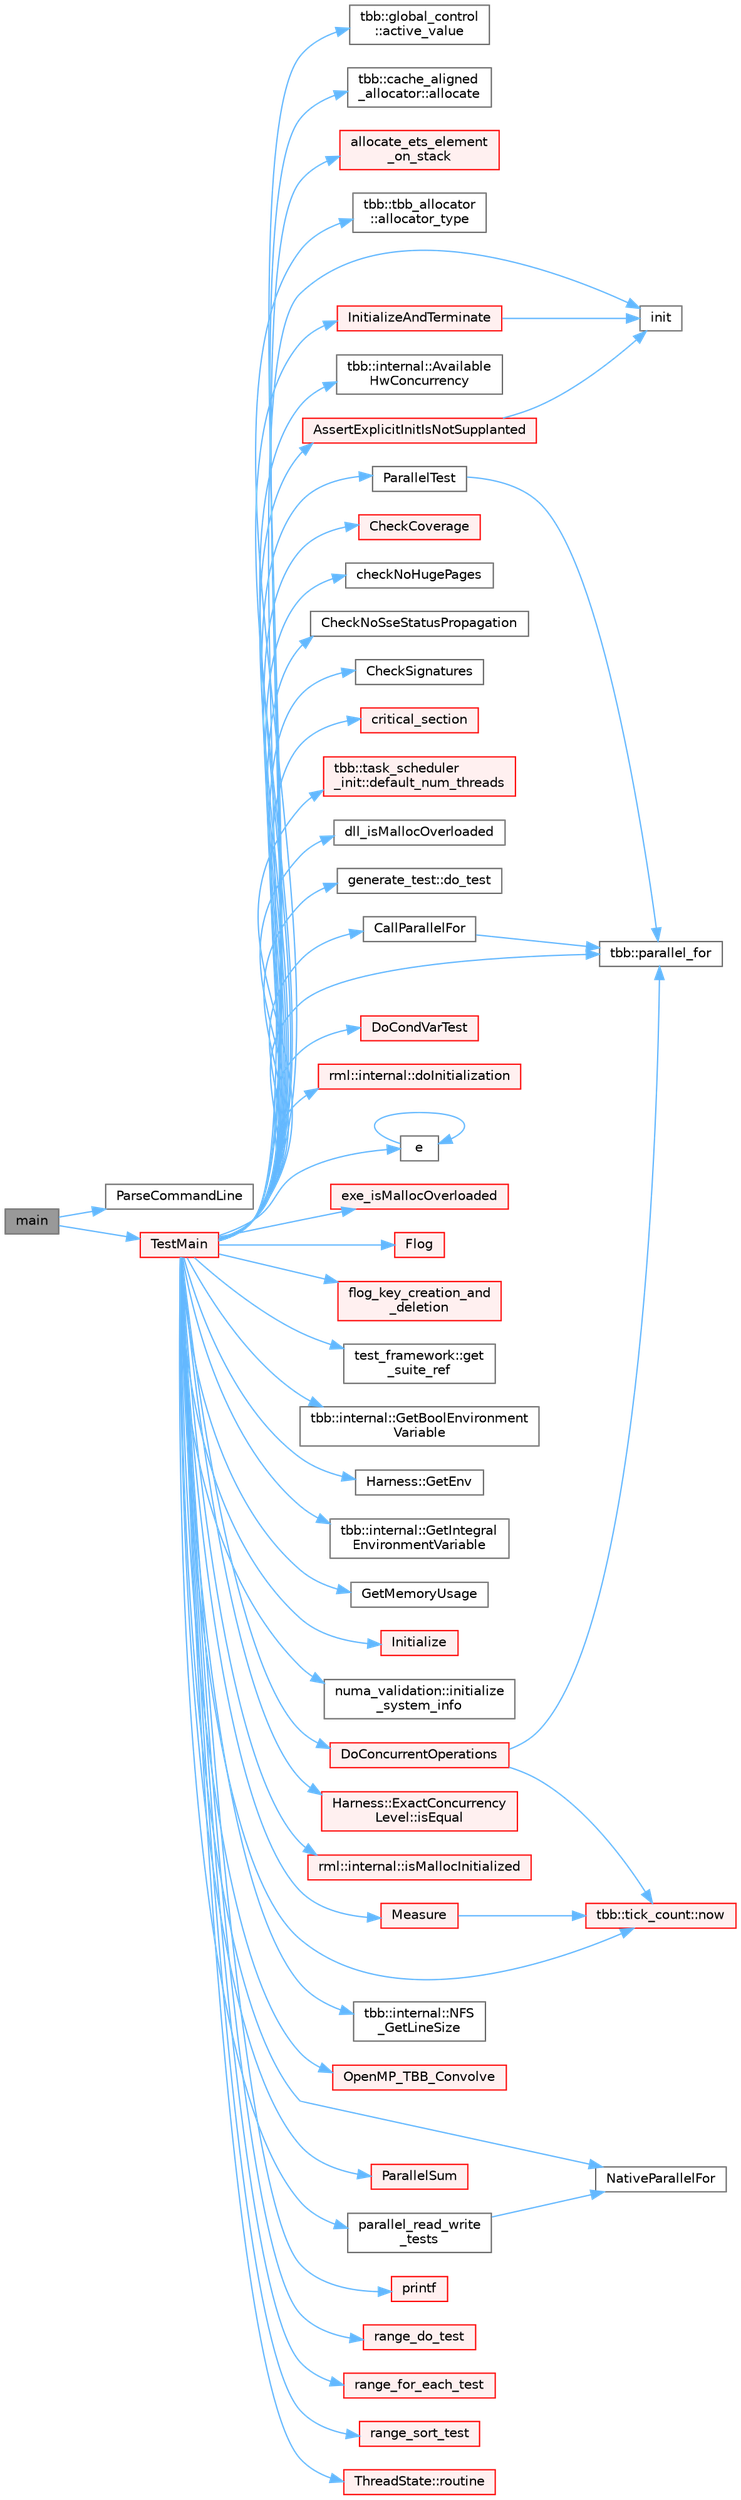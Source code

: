digraph "main"
{
 // LATEX_PDF_SIZE
  bgcolor="transparent";
  edge [fontname=Helvetica,fontsize=10,labelfontname=Helvetica,labelfontsize=10];
  node [fontname=Helvetica,fontsize=10,shape=box,height=0.2,width=0.4];
  rankdir="LR";
  Node1 [id="Node000001",label="main",height=0.2,width=0.4,color="gray40", fillcolor="grey60", style="filled", fontcolor="black",tooltip=" "];
  Node1 -> Node2 [id="edge1_Node000001_Node000002",color="steelblue1",style="solid",tooltip=" "];
  Node2 [id="Node000002",label="ParseCommandLine",height=0.2,width=0.4,color="grey40", fillcolor="white", style="filled",URL="$harness_8h.html#afdda6d1c4184e16b014a78ae53ddf958",tooltip="Parse command line of the form \"name [-v] [MinThreads[:MaxThreads]]\""];
  Node1 -> Node3 [id="edge2_Node000001_Node000003",color="steelblue1",style="solid",tooltip=" "];
  Node3 [id="Node000003",label="TestMain",height=0.2,width=0.4,color="red", fillcolor="#FFF0F0", style="filled",URL="$test__yield_8cpp.html#ac7bfd5b2c3dd5c7fdbd14f64c92d9c5f",tooltip="Entry point to a TBB unit test application"];
  Node3 -> Node4 [id="edge3_Node000003_Node000004",color="steelblue1",style="solid",tooltip=" "];
  Node4 [id="Node000004",label="tbb::global_control\l::active_value",height=0.2,width=0.4,color="grey40", fillcolor="white", style="filled",URL="$classtbb_1_1global__control.html#a8451d931cfc205d896ca2da26fe123ff",tooltip=" "];
  Node3 -> Node5 [id="edge4_Node000003_Node000005",color="steelblue1",style="solid",tooltip=" "];
  Node5 [id="Node000005",label="tbb::cache_aligned\l_allocator::allocate",height=0.2,width=0.4,color="grey40", fillcolor="white", style="filled",URL="$classtbb_1_1cache__aligned__allocator.html#a99d05096f80877849cb31d80247e0f85",tooltip="Allocate space for n objects, starting on a cache/sector line."];
  Node3 -> Node6 [id="edge5_Node000003_Node000006",color="steelblue1",style="solid",tooltip=" "];
  Node6 [id="Node000006",label="allocate_ets_element\l_on_stack",height=0.2,width=0.4,color="red", fillcolor="#FFF0F0", style="filled",URL="$test__enumerable__thread__specific_8cpp.html#ae8bbcf97503a446e3c46798333848e18",tooltip=" "];
  Node3 -> Node9 [id="edge6_Node000003_Node000009",color="steelblue1",style="solid",tooltip=" "];
  Node9 [id="Node000009",label="tbb::tbb_allocator\l::allocator_type",height=0.2,width=0.4,color="grey40", fillcolor="white", style="filled",URL="$classtbb_1_1tbb__allocator.html#aa4606cff0156ec4237c1571204851bfb",tooltip="Returns current allocator"];
  Node3 -> Node10 [id="edge7_Node000003_Node000010",color="steelblue1",style="solid",tooltip=" "];
  Node10 [id="Node000010",label="AssertExplicitInitIsNotSupplanted",height=0.2,width=0.4,color="red", fillcolor="#FFF0F0", style="filled",URL="$test__task__scheduler__init_8cpp.html#af56de5039831e1f5b14de45bf3adb486",tooltip=" "];
  Node10 -> Node15 [id="edge8_Node000010_Node000015",color="steelblue1",style="solid",tooltip=" "];
  Node15 [id="Node000015",label="init",height=0.2,width=0.4,color="grey40", fillcolor="white", style="filled",URL="$boing_8c.html#a2858154e2009b0e6e616f313177762bc",tooltip=" "];
  Node3 -> Node16 [id="edge9_Node000003_Node000016",color="steelblue1",style="solid",tooltip=" "];
  Node16 [id="Node000016",label="tbb::internal::Available\lHwConcurrency",height=0.2,width=0.4,color="grey40", fillcolor="white", style="filled",URL="$namespacetbb_1_1internal.html#a5f583dafcd8d7ffeb10905c4eb509cd9",tooltip="Returns maximal parallelism level supported by the current OS configuration."];
  Node3 -> Node17 [id="edge10_Node000003_Node000017",color="steelblue1",style="solid",tooltip=" "];
  Node17 [id="Node000017",label="CallParallelFor",height=0.2,width=0.4,color="grey40", fillcolor="white", style="filled",URL="$test__tbb__fork_8cpp.html#a18c1d131d3b35a857f46a9dc83e54b7b",tooltip=" "];
  Node17 -> Node14 [id="edge11_Node000017_Node000014",color="steelblue1",style="solid",tooltip=" "];
  Node14 [id="Node000014",label="tbb::parallel_for",height=0.2,width=0.4,color="grey40", fillcolor="white", style="filled",URL="$group__algorithms.html#gaa8444c29dc4d2e527a1036717d109aef",tooltip="Parallel iteration over range with default partitioner."];
  Node3 -> Node18 [id="edge12_Node000003_Node000018",color="steelblue1",style="solid",tooltip=" "];
  Node18 [id="Node000018",label="CheckCoverage",height=0.2,width=0.4,color="red", fillcolor="#FFF0F0", style="filled",URL="$test__job__automaton_8cpp.html#af40060993fcb04b66ace0abe8fbfe4a8",tooltip=" "];
  Node3 -> Node57 [id="edge13_Node000003_Node000057",color="steelblue1",style="solid",tooltip=" "];
  Node57 [id="Node000057",label="checkNoHugePages",height=0.2,width=0.4,color="grey40", fillcolor="white", style="filled",URL="$test__malloc__whitebox_8cpp.html#a4781062fd2826b79a8fd958e1142b6d9",tooltip=" "];
  Node3 -> Node58 [id="edge14_Node000003_Node000058",color="steelblue1",style="solid",tooltip=" "];
  Node58 [id="Node000058",label="CheckNoSseStatusPropagation",height=0.2,width=0.4,color="grey40", fillcolor="white", style="filled",URL="$test__fp_8cpp.html#ab9058878e139969c723a64c4b9c74b95",tooltip=" "];
  Node3 -> Node59 [id="edge15_Node000003_Node000059",color="steelblue1",style="solid",tooltip=" "];
  Node59 [id="Node000059",label="CheckSignatures",height=0.2,width=0.4,color="grey40", fillcolor="white", style="filled",URL="$test__thread_8h.html#a90fbe11e28bf779b18b1cb16793b7e3f",tooltip=" "];
  Node3 -> Node60 [id="edge16_Node000003_Node000060",color="steelblue1",style="solid",tooltip=" "];
  Node60 [id="Node000060",label="critical_section",height=0.2,width=0.4,color="red", fillcolor="#FFF0F0", style="filled",URL="$test__semaphores_8cpp.html#a9e8575a006a5de40c127c18f3b9b66d6",tooltip=" "];
  Node3 -> Node65 [id="edge17_Node000003_Node000065",color="steelblue1",style="solid",tooltip=" "];
  Node65 [id="Node000065",label="tbb::task_scheduler\l_init::default_num_threads",height=0.2,width=0.4,color="red", fillcolor="#FFF0F0", style="filled",URL="$classtbb_1_1task__scheduler__init.html#a7177e341a66163cbed948013dbe86c56",tooltip="Returns the number of threads TBB scheduler would create if initialized by default."];
  Node3 -> Node67 [id="edge18_Node000003_Node000067",color="steelblue1",style="solid",tooltip=" "];
  Node67 [id="Node000067",label="dll_isMallocOverloaded",height=0.2,width=0.4,color="grey40", fillcolor="white", style="filled",URL="$test__malloc__atexit_8cpp.html#a34e72681f6a3272b2ec1b53a70baae6a",tooltip=" "];
  Node3 -> Node68 [id="edge19_Node000003_Node000068",color="steelblue1",style="solid",tooltip=" "];
  Node68 [id="Node000068",label="generate_test::do_test",height=0.2,width=0.4,color="grey40", fillcolor="white", style="filled",URL="$classgenerate__test.html#ab6455bd5c2efacbc40155f3d04e79808",tooltip=" "];
  Node3 -> Node69 [id="edge20_Node000003_Node000069",color="steelblue1",style="solid",tooltip=" "];
  Node69 [id="Node000069",label="DoConcurrentOperations",height=0.2,width=0.4,color="red", fillcolor="#FFF0F0", style="filled",URL="$test__concurrent__hash__map_8cpp.html#a9f885540d07008e0b3eebca1fecd77cc",tooltip=" "];
  Node69 -> Node70 [id="edge21_Node000069_Node000070",color="steelblue1",style="solid",tooltip=" "];
  Node70 [id="Node000070",label="tbb::tick_count::now",height=0.2,width=0.4,color="red", fillcolor="#FFF0F0", style="filled",URL="$classtbb_1_1tick__count.html#a74dcecde7431ff4591d7c46fc1d50d7e",tooltip="Return current time."];
  Node69 -> Node14 [id="edge22_Node000069_Node000014",color="steelblue1",style="solid",tooltip=" "];
  Node3 -> Node73 [id="edge23_Node000003_Node000073",color="steelblue1",style="solid",tooltip=" "];
  Node73 [id="Node000073",label="DoCondVarTest",height=0.2,width=0.4,color="red", fillcolor="#FFF0F0", style="filled",URL="$test__condition__variable_8h.html#a2242c33c0bd66b7960e89815ae349fe4",tooltip=" "];
  Node3 -> Node78 [id="edge24_Node000003_Node000078",color="steelblue1",style="solid",tooltip=" "];
  Node78 [id="Node000078",label="rml::internal::doInitialization",height=0.2,width=0.4,color="red", fillcolor="#FFF0F0", style="filled",URL="$namespacerml_1_1internal.html#aad59cc02d849210b00c8587544e44e20",tooltip="Ensures that initMemoryManager() is called once and only once."];
  Node3 -> Node135 [id="edge25_Node000003_Node000135",color="steelblue1",style="solid",tooltip=" "];
  Node135 [id="Node000135",label="e",height=0.2,width=0.4,color="grey40", fillcolor="white", style="filled",URL="$_cwise__array__power__array_8cpp.html#a9cb86ff854760bf91a154f2724a9101d",tooltip=" "];
  Node135 -> Node135 [id="edge26_Node000135_Node000135",color="steelblue1",style="solid",tooltip=" "];
  Node3 -> Node136 [id="edge27_Node000003_Node000136",color="steelblue1",style="solid",tooltip=" "];
  Node136 [id="Node000136",label="exe_isMallocOverloaded",height=0.2,width=0.4,color="red", fillcolor="#FFF0F0", style="filled",URL="$test__malloc__atexit_8cpp.html#aa6371bff5fe3c27706d2f92811403f90",tooltip=" "];
  Node3 -> Node151 [id="edge28_Node000003_Node000151",color="steelblue1",style="solid",tooltip=" "];
  Node151 [id="Node000151",label="Flog",height=0.2,width=0.4,color="red", fillcolor="#FFF0F0", style="filled",URL="$test__parallel__sort_8cpp.html#a362c9c647f35377235a2ed4489737902",tooltip="The main driver for the tests."];
  Node3 -> Node162 [id="edge29_Node000003_Node000162",color="steelblue1",style="solid",tooltip=" "];
  Node162 [id="Node000162",label="flog_key_creation_and\l_deletion",height=0.2,width=0.4,color="red", fillcolor="#FFF0F0", style="filled",URL="$test__enumerable__thread__specific_8cpp.html#ab066ab5501349f3ec5d4932ddba0b144",tooltip=" "];
  Node3 -> Node164 [id="edge30_Node000003_Node000164",color="steelblue1",style="solid",tooltip=" "];
  Node164 [id="Node000164",label="test_framework::get\l_suite_ref",height=0.2,width=0.4,color="grey40", fillcolor="white", style="filled",URL="$namespacetest__framework.html#a1058a7d287cc18b52e31454173d609c7",tooltip=" "];
  Node3 -> Node81 [id="edge31_Node000003_Node000081",color="steelblue1",style="solid",tooltip=" "];
  Node81 [id="Node000081",label="tbb::internal::GetBoolEnvironment\lVariable",height=0.2,width=0.4,color="grey40", fillcolor="white", style="filled",URL="$namespacetbb_1_1internal.html#a97d6c00654cc85d4c072f1a082c8c28a",tooltip=" "];
  Node3 -> Node165 [id="edge32_Node000003_Node000165",color="steelblue1",style="solid",tooltip=" "];
  Node165 [id="Node000165",label="Harness::GetEnv",height=0.2,width=0.4,color="grey40", fillcolor="white", style="filled",URL="$namespace_harness.html#a088ad693af4f25a5b0d97dad282ae93e",tooltip=" "];
  Node3 -> Node166 [id="edge33_Node000003_Node000166",color="steelblue1",style="solid",tooltip=" "];
  Node166 [id="Node000166",label="tbb::internal::GetIntegral\lEnvironmentVariable",height=0.2,width=0.4,color="grey40", fillcolor="white", style="filled",URL="$namespacetbb_1_1internal.html#a9a89752c9101799490d672a1215d942a",tooltip=" "];
  Node3 -> Node167 [id="edge34_Node000003_Node000167",color="steelblue1",style="solid",tooltip=" "];
  Node167 [id="Node000167",label="GetMemoryUsage",height=0.2,width=0.4,color="grey40", fillcolor="white", style="filled",URL="$harness__memory_8h.html#a2d1a7740cfec76c47e123438123dcd0c",tooltip="Return estimate of number of bytes of memory that this program is currently using."];
  Node3 -> Node15 [id="edge35_Node000003_Node000015",color="steelblue1",style="solid",tooltip=" "];
  Node3 -> Node168 [id="edge36_Node000003_Node000168",color="steelblue1",style="solid",tooltip=" "];
  Node168 [id="Node000168",label="Initialize",height=0.2,width=0.4,color="red", fillcolor="#FFF0F0", style="filled",URL="$test__rml__tbb_8cpp.html#a98b1050f09da390896f964fb7a892391",tooltip=" "];
  Node3 -> Node177 [id="edge37_Node000003_Node000177",color="steelblue1",style="solid",tooltip=" "];
  Node177 [id="Node000177",label="numa_validation::initialize\l_system_info",height=0.2,width=0.4,color="grey40", fillcolor="white", style="filled",URL="$namespacenuma__validation.html#a7f09c0491a82dcda516885caa20860c6",tooltip=" "];
  Node3 -> Node178 [id="edge38_Node000003_Node000178",color="steelblue1",style="solid",tooltip=" "];
  Node178 [id="Node000178",label="InitializeAndTerminate",height=0.2,width=0.4,color="red", fillcolor="#FFF0F0", style="filled",URL="$test__task__scheduler__init_8cpp.html#ab8b9d26656f2af44676b73b677a4bc8d",tooltip="Test that task::initialize and task::terminate work when doing nothing else."];
  Node178 -> Node15 [id="edge39_Node000178_Node000015",color="steelblue1",style="solid",tooltip=" "];
  Node3 -> Node227 [id="edge40_Node000003_Node000227",color="steelblue1",style="solid",tooltip=" "];
  Node227 [id="Node000227",label="Harness::ExactConcurrency\lLevel::isEqual",height=0.2,width=0.4,color="red", fillcolor="#FFF0F0", style="filled",URL="$struct_harness_1_1_exact_concurrency_level.html#acea632c08bb27620aaac74395ac1695e",tooltip=" "];
  Node3 -> Node228 [id="edge41_Node000003_Node000228",color="steelblue1",style="solid",tooltip=" "];
  Node228 [id="Node000228",label="rml::internal::isMallocInitialized",height=0.2,width=0.4,color="red", fillcolor="#FFF0F0", style="filled",URL="$namespacerml_1_1internal.html#a61c4d632ea815cbeea8ed0ee72e06ac7",tooltip=" "];
  Node3 -> Node229 [id="edge42_Node000003_Node000229",color="steelblue1",style="solid",tooltip=" "];
  Node229 [id="Node000229",label="Measure",height=0.2,width=0.4,color="red", fillcolor="#FFF0F0", style="filled",URL="$test__halt_8cpp.html#a8690826b19e900045a3f28be9c0cadb3",tooltip="Measure ticks count in loop [2..n]"];
  Node229 -> Node70 [id="edge43_Node000229_Node000070",color="steelblue1",style="solid",tooltip=" "];
  Node3 -> Node76 [id="edge44_Node000003_Node000076",color="steelblue1",style="solid",tooltip=" "];
  Node76 [id="Node000076",label="NativeParallelFor",height=0.2,width=0.4,color="grey40", fillcolor="white", style="filled",URL="$harness_8h.html#ad5b2c9cf4e169014b7919debb3c91d45",tooltip="Execute body(i) in parallel for i in the interval [0,n)."];
  Node3 -> Node195 [id="edge45_Node000003_Node000195",color="steelblue1",style="solid",tooltip=" "];
  Node195 [id="Node000195",label="tbb::internal::NFS\l_GetLineSize",height=0.2,width=0.4,color="grey40", fillcolor="white", style="filled",URL="$namespacetbb_1_1internal.html#a9694b519576433b7ce9af226bfc7c422",tooltip=" "];
  Node3 -> Node70 [id="edge46_Node000003_Node000070",color="steelblue1",style="solid",tooltip=" "];
  Node3 -> Node231 [id="edge47_Node000003_Node000231",color="steelblue1",style="solid",tooltip=" "];
  Node231 [id="Node000231",label="OpenMP_TBB_Convolve",height=0.2,width=0.4,color="red", fillcolor="#FFF0F0", style="filled",URL="$test__openmp_8cpp.html#a4675002c07415bf2b78597a0ce611cac",tooltip="Test OpenMMP loop around TBB loop"];
  Node3 -> Node14 [id="edge48_Node000003_Node000014",color="steelblue1",style="solid",tooltip=" "];
  Node3 -> Node233 [id="edge49_Node000003_Node000233",color="steelblue1",style="solid",tooltip=" "];
  Node233 [id="Node000233",label="parallel_read_write\l_tests",height=0.2,width=0.4,color="grey40", fillcolor="white", style="filled",URL="$test__overwrite__node_8cpp.html#a20f470a5f89b594c571ae0d3f8f0b4e7",tooltip=" "];
  Node233 -> Node76 [id="edge50_Node000233_Node000076",color="steelblue1",style="solid",tooltip=" "];
  Node3 -> Node234 [id="edge51_Node000003_Node000234",color="steelblue1",style="solid",tooltip=" "];
  Node234 [id="Node000234",label="ParallelSum",height=0.2,width=0.4,color="red", fillcolor="#FFF0F0", style="filled",URL="$test__parallel__reduce_8cpp.html#ad5f02c829fce9c14802a46f16e9281d2",tooltip=" "];
  Node3 -> Node237 [id="edge52_Node000003_Node000237",color="steelblue1",style="solid",tooltip=" "];
  Node237 [id="Node000237",label="ParallelTest",height=0.2,width=0.4,color="grey40", fillcolor="white", style="filled",URL="$test__blocked__range_8cpp.html#ad01c4d790fcd78018fefbf698542c907",tooltip=" "];
  Node237 -> Node14 [id="edge53_Node000237_Node000014",color="steelblue1",style="solid",tooltip=" "];
  Node3 -> Node238 [id="edge54_Node000003_Node000238",color="steelblue1",style="solid",tooltip=" "];
  Node238 [id="Node000238",label="printf",height=0.2,width=0.4,color="red", fillcolor="#FFF0F0", style="filled",URL="$printf_8h.html#aee3ed3a831f25f07e7be3919fff2203a",tooltip=" "];
  Node3 -> Node239 [id="edge55_Node000003_Node000239",color="steelblue1",style="solid",tooltip=" "];
  Node239 [id="Node000239",label="range_do_test",height=0.2,width=0.4,color="red", fillcolor="#FFF0F0", style="filled",URL="$test__parallel__do_8cpp.html#aaebe4639292857c93cb35061f4cd89da",tooltip=" "];
  Node3 -> Node241 [id="edge56_Node000003_Node000241",color="steelblue1",style="solid",tooltip=" "];
  Node241 [id="Node000241",label="range_for_each_test",height=0.2,width=0.4,color="red", fillcolor="#FFF0F0", style="filled",URL="$test__parallel__for__each_8cpp.html#afea4abda437c1537aaf87132e31cc441",tooltip=" "];
  Node3 -> Node245 [id="edge57_Node000003_Node000245",color="steelblue1",style="solid",tooltip=" "];
  Node245 [id="Node000245",label="range_sort_test",height=0.2,width=0.4,color="red", fillcolor="#FFF0F0", style="filled",URL="$test__parallel__sort_8cpp.html#a1e7a0272564fe81fff9f18a733964db2",tooltip=" "];
  Node3 -> Node247 [id="edge58_Node000003_Node000247",color="steelblue1",style="solid",tooltip=" "];
  Node247 [id="Node000247",label="ThreadState::routine",height=0.2,width=0.4,color="red", fillcolor="#FFF0F0", style="filled",URL="$class_thread_state.html#a9205bcce6760a4f0baf856f6bc30a68f",tooltip=" "];
}
